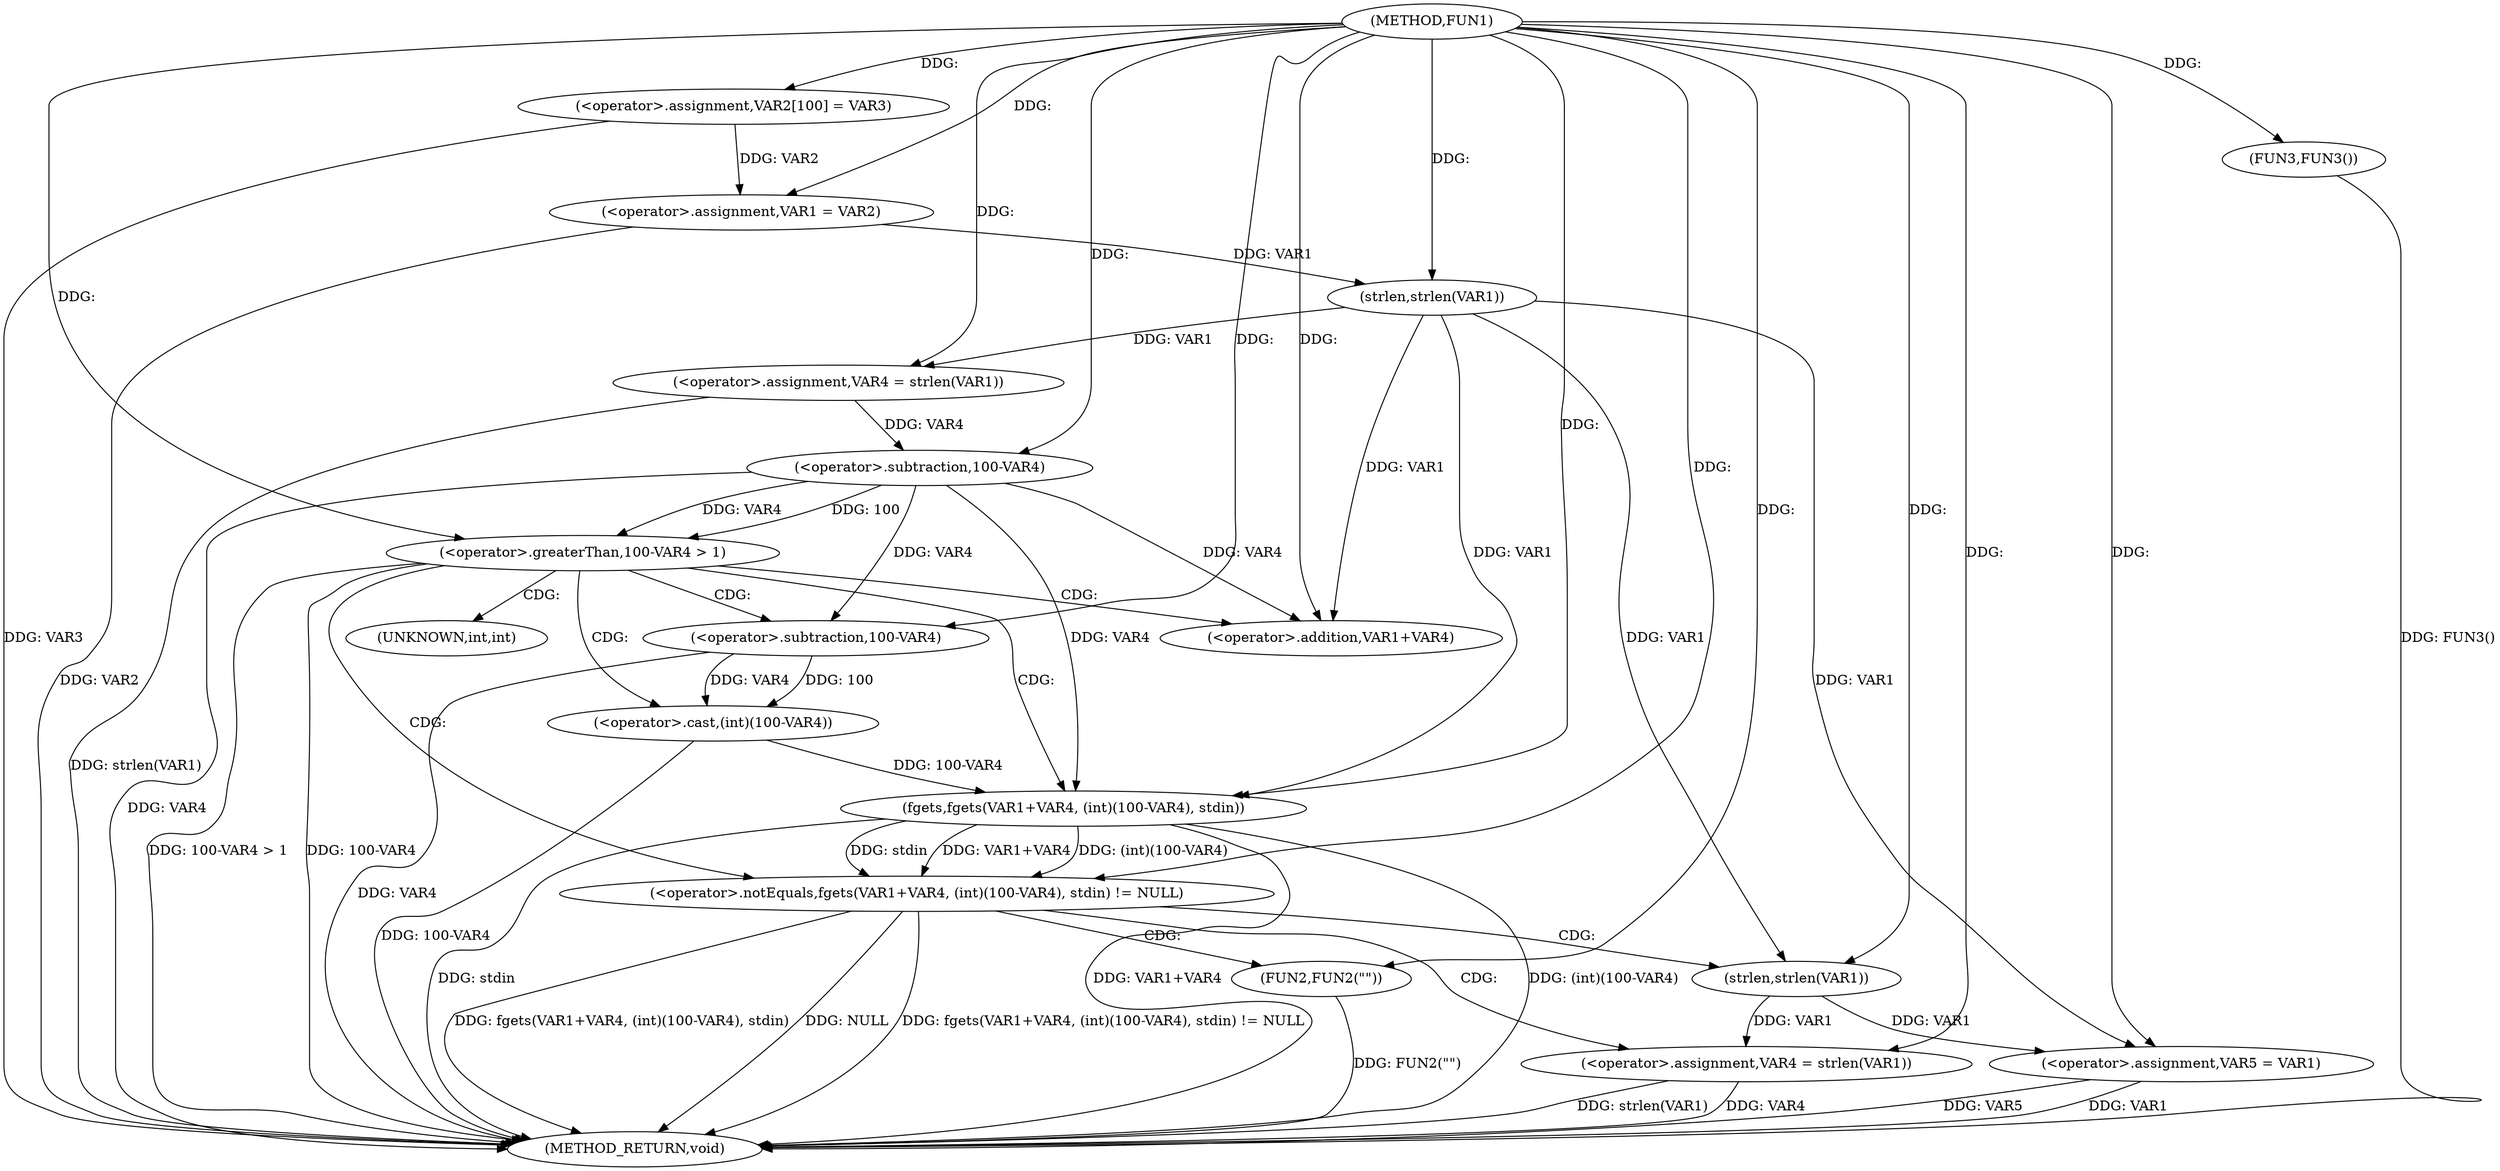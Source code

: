 digraph FUN1 {  
"1000100" [label = "(METHOD,FUN1)" ]
"1000150" [label = "(METHOD_RETURN,void)" ]
"1000104" [label = "(<operator>.assignment,VAR2[100] = VAR3)" ]
"1000107" [label = "(<operator>.assignment,VAR1 = VAR2)" ]
"1000112" [label = "(<operator>.assignment,VAR4 = strlen(VAR1))" ]
"1000114" [label = "(strlen,strlen(VAR1))" ]
"1000117" [label = "(<operator>.greaterThan,100-VAR4 > 1)" ]
"1000118" [label = "(<operator>.subtraction,100-VAR4)" ]
"1000124" [label = "(<operator>.notEquals,fgets(VAR1+VAR4, (int)(100-VAR4), stdin) != NULL)" ]
"1000125" [label = "(fgets,fgets(VAR1+VAR4, (int)(100-VAR4), stdin))" ]
"1000126" [label = "(<operator>.addition,VAR1+VAR4)" ]
"1000129" [label = "(<operator>.cast,(int)(100-VAR4))" ]
"1000131" [label = "(<operator>.subtraction,100-VAR4)" ]
"1000137" [label = "(<operator>.assignment,VAR4 = strlen(VAR1))" ]
"1000139" [label = "(strlen,strlen(VAR1))" ]
"1000144" [label = "(FUN2,FUN2(\"\"))" ]
"1000146" [label = "(<operator>.assignment,VAR5 = VAR1)" ]
"1000149" [label = "(FUN3,FUN3())" ]
"1000130" [label = "(UNKNOWN,int,int)" ]
  "1000117" -> "1000150"  [ label = "DDG: 100-VAR4 > 1"] 
  "1000125" -> "1000150"  [ label = "DDG: VAR1+VAR4"] 
  "1000124" -> "1000150"  [ label = "DDG: fgets(VAR1+VAR4, (int)(100-VAR4), stdin)"] 
  "1000112" -> "1000150"  [ label = "DDG: strlen(VAR1)"] 
  "1000137" -> "1000150"  [ label = "DDG: strlen(VAR1)"] 
  "1000117" -> "1000150"  [ label = "DDG: 100-VAR4"] 
  "1000137" -> "1000150"  [ label = "DDG: VAR4"] 
  "1000146" -> "1000150"  [ label = "DDG: VAR5"] 
  "1000125" -> "1000150"  [ label = "DDG: (int)(100-VAR4)"] 
  "1000144" -> "1000150"  [ label = "DDG: FUN2(\"\")"] 
  "1000125" -> "1000150"  [ label = "DDG: stdin"] 
  "1000149" -> "1000150"  [ label = "DDG: FUN3()"] 
  "1000146" -> "1000150"  [ label = "DDG: VAR1"] 
  "1000131" -> "1000150"  [ label = "DDG: VAR4"] 
  "1000124" -> "1000150"  [ label = "DDG: NULL"] 
  "1000118" -> "1000150"  [ label = "DDG: VAR4"] 
  "1000104" -> "1000150"  [ label = "DDG: VAR3"] 
  "1000107" -> "1000150"  [ label = "DDG: VAR2"] 
  "1000129" -> "1000150"  [ label = "DDG: 100-VAR4"] 
  "1000124" -> "1000150"  [ label = "DDG: fgets(VAR1+VAR4, (int)(100-VAR4), stdin) != NULL"] 
  "1000100" -> "1000104"  [ label = "DDG: "] 
  "1000104" -> "1000107"  [ label = "DDG: VAR2"] 
  "1000100" -> "1000107"  [ label = "DDG: "] 
  "1000114" -> "1000112"  [ label = "DDG: VAR1"] 
  "1000100" -> "1000112"  [ label = "DDG: "] 
  "1000107" -> "1000114"  [ label = "DDG: VAR1"] 
  "1000100" -> "1000114"  [ label = "DDG: "] 
  "1000118" -> "1000117"  [ label = "DDG: 100"] 
  "1000118" -> "1000117"  [ label = "DDG: VAR4"] 
  "1000100" -> "1000118"  [ label = "DDG: "] 
  "1000112" -> "1000118"  [ label = "DDG: VAR4"] 
  "1000100" -> "1000117"  [ label = "DDG: "] 
  "1000125" -> "1000124"  [ label = "DDG: VAR1+VAR4"] 
  "1000125" -> "1000124"  [ label = "DDG: (int)(100-VAR4)"] 
  "1000125" -> "1000124"  [ label = "DDG: stdin"] 
  "1000114" -> "1000125"  [ label = "DDG: VAR1"] 
  "1000100" -> "1000125"  [ label = "DDG: "] 
  "1000118" -> "1000125"  [ label = "DDG: VAR4"] 
  "1000114" -> "1000126"  [ label = "DDG: VAR1"] 
  "1000100" -> "1000126"  [ label = "DDG: "] 
  "1000118" -> "1000126"  [ label = "DDG: VAR4"] 
  "1000129" -> "1000125"  [ label = "DDG: 100-VAR4"] 
  "1000131" -> "1000129"  [ label = "DDG: 100"] 
  "1000131" -> "1000129"  [ label = "DDG: VAR4"] 
  "1000100" -> "1000131"  [ label = "DDG: "] 
  "1000118" -> "1000131"  [ label = "DDG: VAR4"] 
  "1000100" -> "1000124"  [ label = "DDG: "] 
  "1000139" -> "1000137"  [ label = "DDG: VAR1"] 
  "1000100" -> "1000137"  [ label = "DDG: "] 
  "1000100" -> "1000139"  [ label = "DDG: "] 
  "1000114" -> "1000139"  [ label = "DDG: VAR1"] 
  "1000100" -> "1000144"  [ label = "DDG: "] 
  "1000139" -> "1000146"  [ label = "DDG: VAR1"] 
  "1000114" -> "1000146"  [ label = "DDG: VAR1"] 
  "1000100" -> "1000146"  [ label = "DDG: "] 
  "1000100" -> "1000149"  [ label = "DDG: "] 
  "1000117" -> "1000129"  [ label = "CDG: "] 
  "1000117" -> "1000124"  [ label = "CDG: "] 
  "1000117" -> "1000125"  [ label = "CDG: "] 
  "1000117" -> "1000130"  [ label = "CDG: "] 
  "1000117" -> "1000131"  [ label = "CDG: "] 
  "1000117" -> "1000126"  [ label = "CDG: "] 
  "1000124" -> "1000137"  [ label = "CDG: "] 
  "1000124" -> "1000139"  [ label = "CDG: "] 
  "1000124" -> "1000144"  [ label = "CDG: "] 
}
